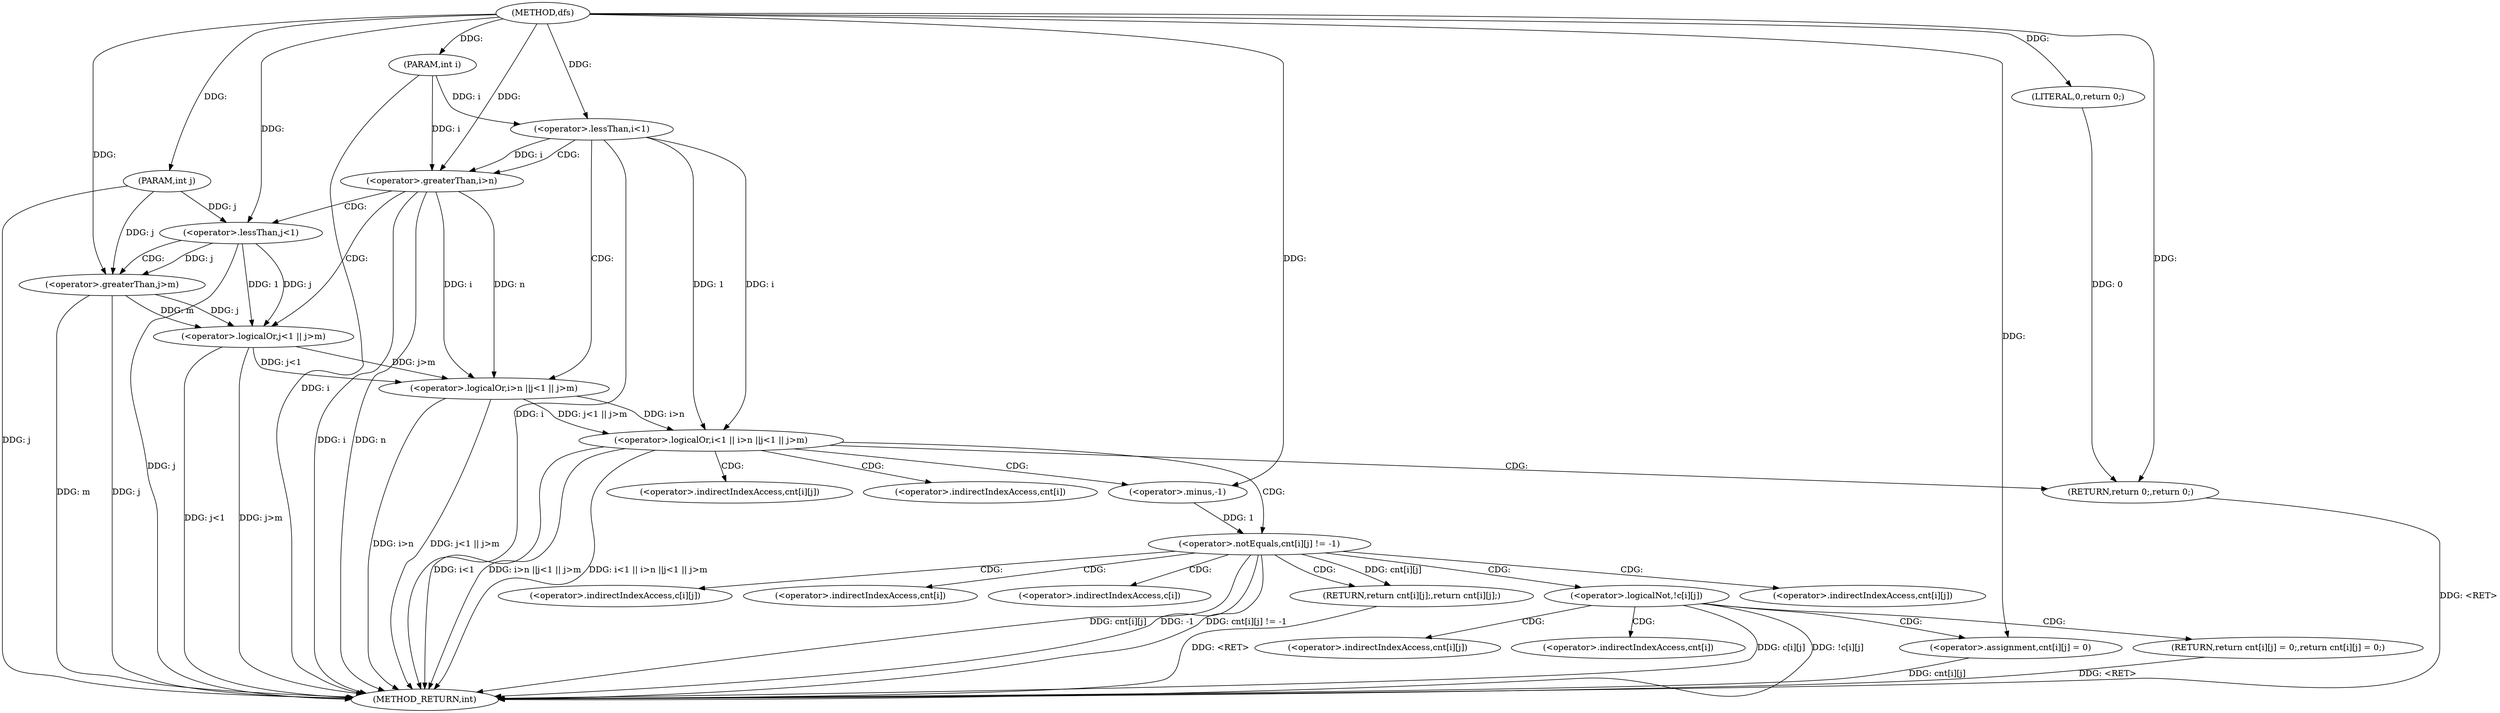 digraph "dfs" {  
"1000101" [label = "(METHOD,dfs)" ]
"1000154" [label = "(METHOD_RETURN,int)" ]
"1000102" [label = "(PARAM,int i)" ]
"1000103" [label = "(PARAM,int j)" ]
"1000106" [label = "(<operator>.logicalOr,i<1 || i>n ||j<1 || j>m)" ]
"1000121" [label = "(RETURN,return 0;,return 0;)" ]
"1000124" [label = "(<operator>.notEquals,cnt[i][j] != -1)" ]
"1000132" [label = "(RETURN,return cnt[i][j];,return cnt[i][j];)" ]
"1000139" [label = "(<operator>.logicalNot,!c[i][j])" ]
"1000145" [label = "(RETURN,return cnt[i][j] = 0;,return cnt[i][j] = 0;)" ]
"1000122" [label = "(LITERAL,0,return 0;)" ]
"1000146" [label = "(<operator>.assignment,cnt[i][j] = 0)" ]
"1000107" [label = "(<operator>.lessThan,i<1)" ]
"1000110" [label = "(<operator>.logicalOr,i>n ||j<1 || j>m)" ]
"1000130" [label = "(<operator>.minus,-1)" ]
"1000111" [label = "(<operator>.greaterThan,i>n)" ]
"1000114" [label = "(<operator>.logicalOr,j<1 || j>m)" ]
"1000115" [label = "(<operator>.lessThan,j<1)" ]
"1000118" [label = "(<operator>.greaterThan,j>m)" ]
"1000125" [label = "(<operator>.indirectIndexAccess,cnt[i][j])" ]
"1000133" [label = "(<operator>.indirectIndexAccess,cnt[i][j])" ]
"1000140" [label = "(<operator>.indirectIndexAccess,c[i][j])" ]
"1000126" [label = "(<operator>.indirectIndexAccess,cnt[i])" ]
"1000134" [label = "(<operator>.indirectIndexAccess,cnt[i])" ]
"1000141" [label = "(<operator>.indirectIndexAccess,c[i])" ]
"1000147" [label = "(<operator>.indirectIndexAccess,cnt[i][j])" ]
"1000148" [label = "(<operator>.indirectIndexAccess,cnt[i])" ]
  "1000145" -> "1000154"  [ label = "DDG: <RET>"] 
  "1000121" -> "1000154"  [ label = "DDG: <RET>"] 
  "1000132" -> "1000154"  [ label = "DDG: <RET>"] 
  "1000102" -> "1000154"  [ label = "DDG: i"] 
  "1000103" -> "1000154"  [ label = "DDG: j"] 
  "1000107" -> "1000154"  [ label = "DDG: i"] 
  "1000106" -> "1000154"  [ label = "DDG: i<1"] 
  "1000111" -> "1000154"  [ label = "DDG: i"] 
  "1000110" -> "1000154"  [ label = "DDG: i>n"] 
  "1000115" -> "1000154"  [ label = "DDG: j"] 
  "1000114" -> "1000154"  [ label = "DDG: j<1"] 
  "1000118" -> "1000154"  [ label = "DDG: j"] 
  "1000114" -> "1000154"  [ label = "DDG: j>m"] 
  "1000110" -> "1000154"  [ label = "DDG: j<1 || j>m"] 
  "1000106" -> "1000154"  [ label = "DDG: i>n ||j<1 || j>m"] 
  "1000106" -> "1000154"  [ label = "DDG: i<1 || i>n ||j<1 || j>m"] 
  "1000124" -> "1000154"  [ label = "DDG: cnt[i][j]"] 
  "1000124" -> "1000154"  [ label = "DDG: -1"] 
  "1000124" -> "1000154"  [ label = "DDG: cnt[i][j] != -1"] 
  "1000139" -> "1000154"  [ label = "DDG: c[i][j]"] 
  "1000139" -> "1000154"  [ label = "DDG: !c[i][j]"] 
  "1000146" -> "1000154"  [ label = "DDG: cnt[i][j]"] 
  "1000111" -> "1000154"  [ label = "DDG: n"] 
  "1000118" -> "1000154"  [ label = "DDG: m"] 
  "1000101" -> "1000102"  [ label = "DDG: "] 
  "1000101" -> "1000103"  [ label = "DDG: "] 
  "1000122" -> "1000121"  [ label = "DDG: 0"] 
  "1000101" -> "1000121"  [ label = "DDG: "] 
  "1000124" -> "1000132"  [ label = "DDG: cnt[i][j]"] 
  "1000107" -> "1000106"  [ label = "DDG: 1"] 
  "1000107" -> "1000106"  [ label = "DDG: i"] 
  "1000110" -> "1000106"  [ label = "DDG: i>n"] 
  "1000110" -> "1000106"  [ label = "DDG: j<1 || j>m"] 
  "1000101" -> "1000122"  [ label = "DDG: "] 
  "1000130" -> "1000124"  [ label = "DDG: 1"] 
  "1000101" -> "1000146"  [ label = "DDG: "] 
  "1000102" -> "1000107"  [ label = "DDG: i"] 
  "1000101" -> "1000107"  [ label = "DDG: "] 
  "1000111" -> "1000110"  [ label = "DDG: i"] 
  "1000111" -> "1000110"  [ label = "DDG: n"] 
  "1000114" -> "1000110"  [ label = "DDG: j<1"] 
  "1000114" -> "1000110"  [ label = "DDG: j>m"] 
  "1000101" -> "1000130"  [ label = "DDG: "] 
  "1000107" -> "1000111"  [ label = "DDG: i"] 
  "1000102" -> "1000111"  [ label = "DDG: i"] 
  "1000101" -> "1000111"  [ label = "DDG: "] 
  "1000115" -> "1000114"  [ label = "DDG: 1"] 
  "1000115" -> "1000114"  [ label = "DDG: j"] 
  "1000118" -> "1000114"  [ label = "DDG: m"] 
  "1000118" -> "1000114"  [ label = "DDG: j"] 
  "1000103" -> "1000115"  [ label = "DDG: j"] 
  "1000101" -> "1000115"  [ label = "DDG: "] 
  "1000115" -> "1000118"  [ label = "DDG: j"] 
  "1000103" -> "1000118"  [ label = "DDG: j"] 
  "1000101" -> "1000118"  [ label = "DDG: "] 
  "1000106" -> "1000121"  [ label = "CDG: "] 
  "1000106" -> "1000125"  [ label = "CDG: "] 
  "1000106" -> "1000126"  [ label = "CDG: "] 
  "1000106" -> "1000124"  [ label = "CDG: "] 
  "1000106" -> "1000130"  [ label = "CDG: "] 
  "1000124" -> "1000132"  [ label = "CDG: "] 
  "1000124" -> "1000141"  [ label = "CDG: "] 
  "1000124" -> "1000139"  [ label = "CDG: "] 
  "1000124" -> "1000133"  [ label = "CDG: "] 
  "1000124" -> "1000140"  [ label = "CDG: "] 
  "1000124" -> "1000134"  [ label = "CDG: "] 
  "1000139" -> "1000147"  [ label = "CDG: "] 
  "1000139" -> "1000145"  [ label = "CDG: "] 
  "1000139" -> "1000148"  [ label = "CDG: "] 
  "1000139" -> "1000146"  [ label = "CDG: "] 
  "1000107" -> "1000110"  [ label = "CDG: "] 
  "1000107" -> "1000111"  [ label = "CDG: "] 
  "1000111" -> "1000114"  [ label = "CDG: "] 
  "1000111" -> "1000115"  [ label = "CDG: "] 
  "1000115" -> "1000118"  [ label = "CDG: "] 
}
